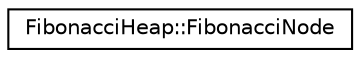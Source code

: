digraph "Graphical Class Hierarchy"
{
 // LATEX_PDF_SIZE
  edge [fontname="Helvetica",fontsize="10",labelfontname="Helvetica",labelfontsize="10"];
  node [fontname="Helvetica",fontsize="10",shape=record];
  rankdir="LR";
  Node0 [label="FibonacciHeap::FibonacciNode",height=0.2,width=0.4,color="black", fillcolor="white", style="filled",URL="$structFibonacciHeap_1_1FibonacciNode.html",tooltip=" "];
}
